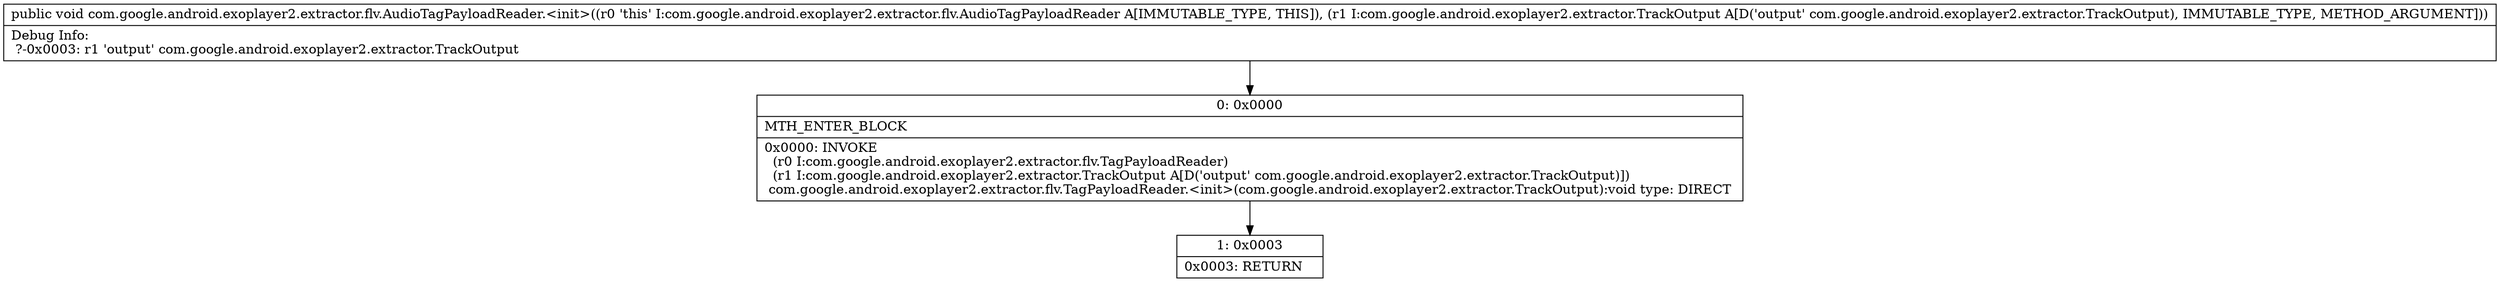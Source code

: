 digraph "CFG forcom.google.android.exoplayer2.extractor.flv.AudioTagPayloadReader.\<init\>(Lcom\/google\/android\/exoplayer2\/extractor\/TrackOutput;)V" {
Node_0 [shape=record,label="{0\:\ 0x0000|MTH_ENTER_BLOCK\l|0x0000: INVOKE  \l  (r0 I:com.google.android.exoplayer2.extractor.flv.TagPayloadReader)\l  (r1 I:com.google.android.exoplayer2.extractor.TrackOutput A[D('output' com.google.android.exoplayer2.extractor.TrackOutput)])\l com.google.android.exoplayer2.extractor.flv.TagPayloadReader.\<init\>(com.google.android.exoplayer2.extractor.TrackOutput):void type: DIRECT \l}"];
Node_1 [shape=record,label="{1\:\ 0x0003|0x0003: RETURN   \l}"];
MethodNode[shape=record,label="{public void com.google.android.exoplayer2.extractor.flv.AudioTagPayloadReader.\<init\>((r0 'this' I:com.google.android.exoplayer2.extractor.flv.AudioTagPayloadReader A[IMMUTABLE_TYPE, THIS]), (r1 I:com.google.android.exoplayer2.extractor.TrackOutput A[D('output' com.google.android.exoplayer2.extractor.TrackOutput), IMMUTABLE_TYPE, METHOD_ARGUMENT]))  | Debug Info:\l  ?\-0x0003: r1 'output' com.google.android.exoplayer2.extractor.TrackOutput\l}"];
MethodNode -> Node_0;
Node_0 -> Node_1;
}

